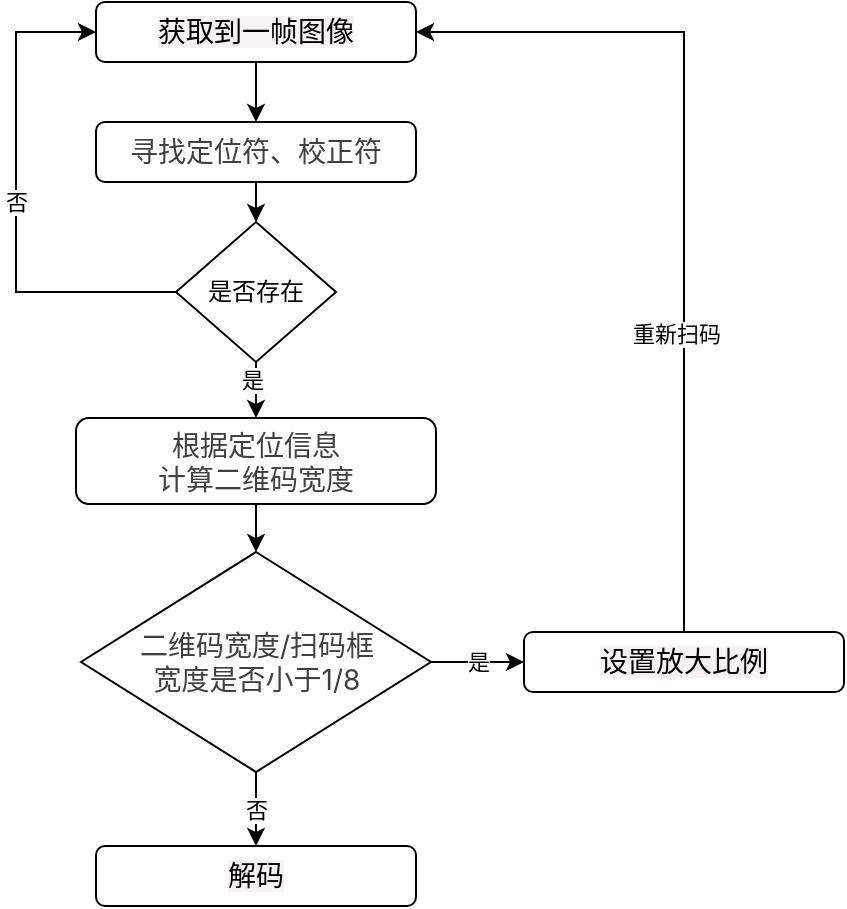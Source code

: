 <mxfile version="13.6.2" type="github">
  <diagram id="_LdlN1PV_-USws7O5DQO" name="Page-1">
    <mxGraphModel dx="946" dy="530" grid="1" gridSize="10" guides="1" tooltips="1" connect="1" arrows="1" fold="1" page="1" pageScale="1" pageWidth="827" pageHeight="1169" math="0" shadow="0">
      <root>
        <mxCell id="0" />
        <mxCell id="1" parent="0" />
        <mxCell id="Ju7V8Uo6JArg5DftUvPo-10" style="edgeStyle=orthogonalEdgeStyle;rounded=0;orthogonalLoop=1;jettySize=auto;html=1;exitX=0.5;exitY=1;exitDx=0;exitDy=0;entryX=0.5;entryY=0;entryDx=0;entryDy=0;" edge="1" parent="1" source="Ju7V8Uo6JArg5DftUvPo-1" target="Ju7V8Uo6JArg5DftUvPo-2">
          <mxGeometry relative="1" as="geometry" />
        </mxCell>
        <mxCell id="Ju7V8Uo6JArg5DftUvPo-1" value="&lt;span style=&quot;font-family: &amp;#34;source code pro&amp;#34; , &amp;#34;dejavu sans mono&amp;#34; , &amp;#34;ubuntu mono&amp;#34; , &amp;#34;anonymous pro&amp;#34; , &amp;#34;droid sans mono&amp;#34; , &amp;#34;menlo&amp;#34; , &amp;#34;monaco&amp;#34; , &amp;#34;consolas&amp;#34; , &amp;#34;inconsolata&amp;#34; , &amp;#34;courier&amp;#34; , monospace , &amp;#34;pingfang sc&amp;#34; , &amp;#34;microsoft yahei&amp;#34; , sans-serif ; font-size: 14px ; background-color: rgb(249 , 242 , 244)&quot;&gt;获取到一帧图像&lt;br&gt;&lt;/span&gt;" style="rounded=1;whiteSpace=wrap;html=1;fontSize=12;glass=0;strokeWidth=1;shadow=0;" vertex="1" parent="1">
          <mxGeometry x="200" y="90" width="160" height="30" as="geometry" />
        </mxCell>
        <mxCell id="Ju7V8Uo6JArg5DftUvPo-11" style="edgeStyle=orthogonalEdgeStyle;rounded=0;orthogonalLoop=1;jettySize=auto;html=1;exitX=0.5;exitY=1;exitDx=0;exitDy=0;entryX=0.5;entryY=0;entryDx=0;entryDy=0;" edge="1" parent="1" source="Ju7V8Uo6JArg5DftUvPo-2" target="Ju7V8Uo6JArg5DftUvPo-4">
          <mxGeometry relative="1" as="geometry" />
        </mxCell>
        <mxCell id="Ju7V8Uo6JArg5DftUvPo-2" value="&lt;span style=&quot;color: rgba(0 , 0 , 0 , 0.75) ; font-family: &amp;#34;microsoft yahei&amp;#34; , &amp;#34;sf pro display&amp;#34; , &amp;#34;roboto&amp;#34; , &amp;#34;noto&amp;#34; , &amp;#34;arial&amp;#34; , &amp;#34;pingfang sc&amp;#34; , sans-serif ; text-align: left ; background-color: rgb(255 , 255 , 255)&quot;&gt;&lt;font style=&quot;font-size: 14px&quot;&gt;寻找定位符、校正符&lt;/font&gt;&lt;/span&gt;&lt;span style=&quot;font-family: &amp;#34;source code pro&amp;#34; , &amp;#34;dejavu sans mono&amp;#34; , &amp;#34;ubuntu mono&amp;#34; , &amp;#34;anonymous pro&amp;#34; , &amp;#34;droid sans mono&amp;#34; , &amp;#34;menlo&amp;#34; , &amp;#34;monaco&amp;#34; , &amp;#34;consolas&amp;#34; , &amp;#34;inconsolata&amp;#34; , &amp;#34;courier&amp;#34; , monospace , &amp;#34;pingfang sc&amp;#34; , &amp;#34;microsoft yahei&amp;#34; , sans-serif ; font-size: 14px ; background-color: rgb(249 , 242 , 244)&quot;&gt;&lt;br&gt;&lt;/span&gt;" style="rounded=1;whiteSpace=wrap;html=1;fontSize=12;glass=0;strokeWidth=1;shadow=0;" vertex="1" parent="1">
          <mxGeometry x="200" y="150" width="160" height="30" as="geometry" />
        </mxCell>
        <mxCell id="Ju7V8Uo6JArg5DftUvPo-12" style="edgeStyle=orthogonalEdgeStyle;rounded=0;orthogonalLoop=1;jettySize=auto;html=1;exitX=0.5;exitY=1;exitDx=0;exitDy=0;entryX=0.5;entryY=0;entryDx=0;entryDy=0;" edge="1" parent="1" source="Ju7V8Uo6JArg5DftUvPo-4" target="Ju7V8Uo6JArg5DftUvPo-7">
          <mxGeometry relative="1" as="geometry">
            <mxPoint x="280" y="290" as="targetPoint" />
          </mxGeometry>
        </mxCell>
        <mxCell id="Ju7V8Uo6JArg5DftUvPo-16" value="是" style="edgeLabel;html=1;align=center;verticalAlign=middle;resizable=0;points=[];" vertex="1" connectable="0" parent="Ju7V8Uo6JArg5DftUvPo-12">
          <mxGeometry x="-0.357" y="-2" relative="1" as="geometry">
            <mxPoint as="offset" />
          </mxGeometry>
        </mxCell>
        <mxCell id="Ju7V8Uo6JArg5DftUvPo-23" value="否" style="edgeStyle=orthogonalEdgeStyle;rounded=0;orthogonalLoop=1;jettySize=auto;html=1;exitX=0;exitY=0.5;exitDx=0;exitDy=0;entryX=0;entryY=0.5;entryDx=0;entryDy=0;" edge="1" parent="1" source="Ju7V8Uo6JArg5DftUvPo-4" target="Ju7V8Uo6JArg5DftUvPo-1">
          <mxGeometry relative="1" as="geometry">
            <Array as="points">
              <mxPoint x="160" y="235" />
              <mxPoint x="160" y="105" />
            </Array>
          </mxGeometry>
        </mxCell>
        <mxCell id="Ju7V8Uo6JArg5DftUvPo-4" value="是否存在" style="rhombus;whiteSpace=wrap;html=1;" vertex="1" parent="1">
          <mxGeometry x="240" y="200" width="80" height="70" as="geometry" />
        </mxCell>
        <mxCell id="Ju7V8Uo6JArg5DftUvPo-13" style="edgeStyle=orthogonalEdgeStyle;rounded=0;orthogonalLoop=1;jettySize=auto;html=1;exitX=0.5;exitY=1;exitDx=0;exitDy=0;entryX=0.5;entryY=0;entryDx=0;entryDy=0;" edge="1" parent="1" source="Ju7V8Uo6JArg5DftUvPo-7" target="Ju7V8Uo6JArg5DftUvPo-9">
          <mxGeometry relative="1" as="geometry" />
        </mxCell>
        <mxCell id="Ju7V8Uo6JArg5DftUvPo-7" value="&lt;span style=&quot;color: rgba(0 , 0 , 0 , 0.75) ; font-family: &amp;#34;microsoft yahei&amp;#34; , &amp;#34;sf pro display&amp;#34; , &amp;#34;roboto&amp;#34; , &amp;#34;noto&amp;#34; , &amp;#34;arial&amp;#34; , &amp;#34;pingfang sc&amp;#34; , sans-serif ; text-align: left ; background-color: rgb(255 , 255 , 255)&quot;&gt;&lt;font style=&quot;font-size: 14px&quot;&gt;根据定位信息&lt;br&gt;计算二维码宽度&lt;/font&gt;&lt;/span&gt;&lt;span style=&quot;font-family: &amp;#34;source code pro&amp;#34; , &amp;#34;dejavu sans mono&amp;#34; , &amp;#34;ubuntu mono&amp;#34; , &amp;#34;anonymous pro&amp;#34; , &amp;#34;droid sans mono&amp;#34; , &amp;#34;menlo&amp;#34; , &amp;#34;monaco&amp;#34; , &amp;#34;consolas&amp;#34; , &amp;#34;inconsolata&amp;#34; , &amp;#34;courier&amp;#34; , monospace , &amp;#34;pingfang sc&amp;#34; , &amp;#34;microsoft yahei&amp;#34; , sans-serif ; font-size: 14px ; background-color: rgb(249 , 242 , 244)&quot;&gt;&lt;br&gt;&lt;/span&gt;" style="rounded=1;whiteSpace=wrap;html=1;fontSize=12;glass=0;strokeWidth=1;shadow=0;" vertex="1" parent="1">
          <mxGeometry x="190" y="298" width="180" height="43" as="geometry" />
        </mxCell>
        <mxCell id="Ju7V8Uo6JArg5DftUvPo-18" value="否" style="edgeStyle=orthogonalEdgeStyle;rounded=0;orthogonalLoop=1;jettySize=auto;html=1;exitX=0.5;exitY=1;exitDx=0;exitDy=0;entryX=0.5;entryY=0;entryDx=0;entryDy=0;" edge="1" parent="1" source="Ju7V8Uo6JArg5DftUvPo-9" target="Ju7V8Uo6JArg5DftUvPo-14">
          <mxGeometry relative="1" as="geometry" />
        </mxCell>
        <mxCell id="Ju7V8Uo6JArg5DftUvPo-20" value="是" style="edgeStyle=orthogonalEdgeStyle;rounded=0;orthogonalLoop=1;jettySize=auto;html=1;exitX=1;exitY=0.5;exitDx=0;exitDy=0;entryX=0;entryY=0.5;entryDx=0;entryDy=0;" edge="1" parent="1" source="Ju7V8Uo6JArg5DftUvPo-9" target="Ju7V8Uo6JArg5DftUvPo-19">
          <mxGeometry relative="1" as="geometry" />
        </mxCell>
        <mxCell id="Ju7V8Uo6JArg5DftUvPo-9" value="&lt;span style=&quot;color: rgba(0 , 0 , 0 , 0.75) ; font-family: &amp;#34;microsoft yahei&amp;#34; , &amp;#34;sf pro display&amp;#34; , &amp;#34;roboto&amp;#34; , &amp;#34;noto&amp;#34; , &amp;#34;arial&amp;#34; , &amp;#34;pingfang sc&amp;#34; , sans-serif ; text-align: left ; background-color: rgb(255 , 255 , 255)&quot;&gt;&lt;font style=&quot;font-size: 14px&quot;&gt;二维码宽度/扫码框&lt;br&gt;宽度是否小于1/8&lt;/font&gt;&lt;/span&gt;" style="rhombus;whiteSpace=wrap;html=1;" vertex="1" parent="1">
          <mxGeometry x="192.5" y="365" width="175" height="110" as="geometry" />
        </mxCell>
        <mxCell id="Ju7V8Uo6JArg5DftUvPo-14" value="&lt;span style=&quot;font-family: &amp;#34;source code pro&amp;#34; , &amp;#34;dejavu sans mono&amp;#34; , &amp;#34;ubuntu mono&amp;#34; , &amp;#34;anonymous pro&amp;#34; , &amp;#34;droid sans mono&amp;#34; , &amp;#34;menlo&amp;#34; , &amp;#34;monaco&amp;#34; , &amp;#34;consolas&amp;#34; , &amp;#34;inconsolata&amp;#34; , &amp;#34;courier&amp;#34; , monospace , &amp;#34;pingfang sc&amp;#34; , &amp;#34;microsoft yahei&amp;#34; , sans-serif ; font-size: 14px ; background-color: rgb(249 , 242 , 244)&quot;&gt;解码&lt;br&gt;&lt;/span&gt;" style="rounded=1;whiteSpace=wrap;html=1;fontSize=12;glass=0;strokeWidth=1;shadow=0;" vertex="1" parent="1">
          <mxGeometry x="200" y="512" width="160" height="30" as="geometry" />
        </mxCell>
        <mxCell id="Ju7V8Uo6JArg5DftUvPo-21" style="edgeStyle=orthogonalEdgeStyle;rounded=0;orthogonalLoop=1;jettySize=auto;html=1;exitX=0.5;exitY=0;exitDx=0;exitDy=0;entryX=1;entryY=0.5;entryDx=0;entryDy=0;" edge="1" parent="1" source="Ju7V8Uo6JArg5DftUvPo-19" target="Ju7V8Uo6JArg5DftUvPo-1">
          <mxGeometry relative="1" as="geometry" />
        </mxCell>
        <mxCell id="Ju7V8Uo6JArg5DftUvPo-22" value="重新扫码" style="edgeLabel;html=1;align=center;verticalAlign=middle;resizable=0;points=[];" vertex="1" connectable="0" parent="Ju7V8Uo6JArg5DftUvPo-21">
          <mxGeometry x="-0.313" y="4" relative="1" as="geometry">
            <mxPoint as="offset" />
          </mxGeometry>
        </mxCell>
        <mxCell id="Ju7V8Uo6JArg5DftUvPo-19" value="&lt;span style=&quot;font-family: &amp;#34;source code pro&amp;#34; , &amp;#34;dejavu sans mono&amp;#34; , &amp;#34;ubuntu mono&amp;#34; , &amp;#34;anonymous pro&amp;#34; , &amp;#34;droid sans mono&amp;#34; , &amp;#34;menlo&amp;#34; , &amp;#34;monaco&amp;#34; , &amp;#34;consolas&amp;#34; , &amp;#34;inconsolata&amp;#34; , &amp;#34;courier&amp;#34; , monospace , &amp;#34;pingfang sc&amp;#34; , &amp;#34;microsoft yahei&amp;#34; , sans-serif ; font-size: 14px ; background-color: rgb(249 , 242 , 244)&quot;&gt;设置放大比例&lt;br&gt;&lt;/span&gt;" style="rounded=1;whiteSpace=wrap;html=1;fontSize=12;glass=0;strokeWidth=1;shadow=0;" vertex="1" parent="1">
          <mxGeometry x="414" y="405" width="160" height="30" as="geometry" />
        </mxCell>
      </root>
    </mxGraphModel>
  </diagram>
</mxfile>
